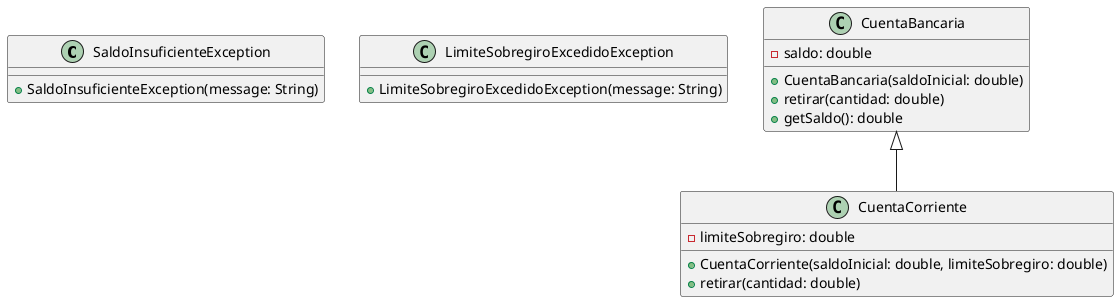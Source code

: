 @startuml
class SaldoInsuficienteException {
        +SaldoInsuficienteException(message: String)
    }

    class LimiteSobregiroExcedidoException {
        +LimiteSobregiroExcedidoException(message: String)
    }

    class CuentaBancaria {
        -saldo: double
        +CuentaBancaria(saldoInicial: double)
        +retirar(cantidad: double)
        +getSaldo(): double
    }

    class CuentaCorriente {
        -limiteSobregiro: double
        +CuentaCorriente(saldoInicial: double, limiteSobregiro: double)
        +retirar(cantidad: double)
    }

    CuentaBancaria <|-- CuentaCorriente
}

@enduml